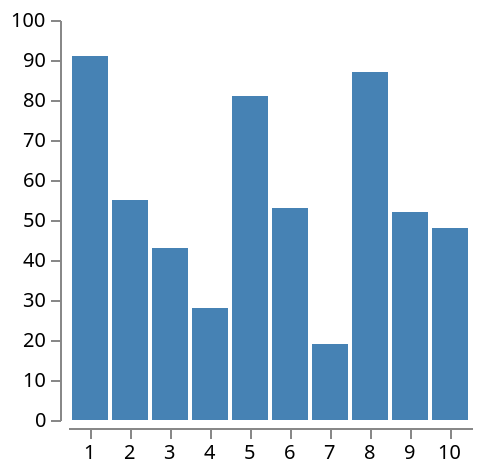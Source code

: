 {
  "$schema": "https://vega.github.io/schema/vega/v6.json",
  "height": 200,
  "padding": 5,

  "signals": [
    {
      "name": "step", "value": 20,
      "bind": {"input": "range", "min": 0, "max": 40, "step": 1}
    },
    {
      "name": "inner", "value": 0.1,
      "bind": {"input": "range", "min": 0, "max": 1}
    },
    {
      "name": "outer", "value": 0.1,
      "bind": {"input": "range", "min": 0, "max": 1}
    },
    {
      "name": "count", "value": 10,
      "bind": {"input": "range", "min": 0, "max": 20, "step": 1}
    },
    {
      "name": "round", "value": false,
      "bind": {"input": "checkbox"}
    },
    {
      "name": "width",
      "update": "ceil(step * bandspace(count, inner, outer))"
    }
  ],

  "data": [
    {
      "name": "table",
      "values": [
        {"u": 1,  "v": 91}, {"u": 2,  "v": 55},
        {"u": 3,  "v": 43}, {"u": 4,  "v": 28},
        {"u": 5,  "v": 81}, {"u": 6,  "v": 53},
        {"u": 7,  "v": 19}, {"u": 8,  "v": 87},
        {"u": 9,  "v": 52}, {"u": 10, "v": 48},
        {"u": 11, "v": 24}, {"u": 12, "v": 49},
        {"u": 13, "v": 87}, {"u": 14, "v": 66},
        {"u": 15, "v": 17}, {"u": 16, "v": 27},
        {"u": 17, "v": 68}, {"u": 18, "v": 16},
        {"u": 19, "v": 49}, {"u": 20, "v": 15}
      ],
      "transform": [
        { "type": "filter", "expr": "datum.u <= count" }
      ]
    }
  ],

  "scales": [
    {
      "name": "xscale",
      "type": "band",
      "range": {"step": {"signal": "step"}},
      "paddingInner": {"signal": "inner"},
      "paddingOuter": {"signal": "outer"},
      "round": {"signal": "round"},
      "domain": {"data": "table", "field": "u"}
    },
    {
      "name": "yscale",
      "type": "linear",
      "range": "height",
      "domain": [0, 100],
      "zero": true,
      "nice": true
    }
  ],

  "axes": [
    {"orient": "bottom", "scale": "xscale", "offset": 4},
    {"orient": "left", "scale": "yscale", "offset": 4}
  ],

  "marks": [
    {
      "type": "rect",
      "from": {"data": "table"},
      "encode": {
        "enter": {
          "y": {"scale": "yscale", "field": "v"},
          "y2": {"scale": "yscale", "value": 0},
          "fill": {"value": "steelblue"}
        },
        "update": {
          "x": {"scale": "xscale", "field": "u"},
          "width": {"scale": "xscale", "band": 1}
        }
      }
    }
  ]
}
